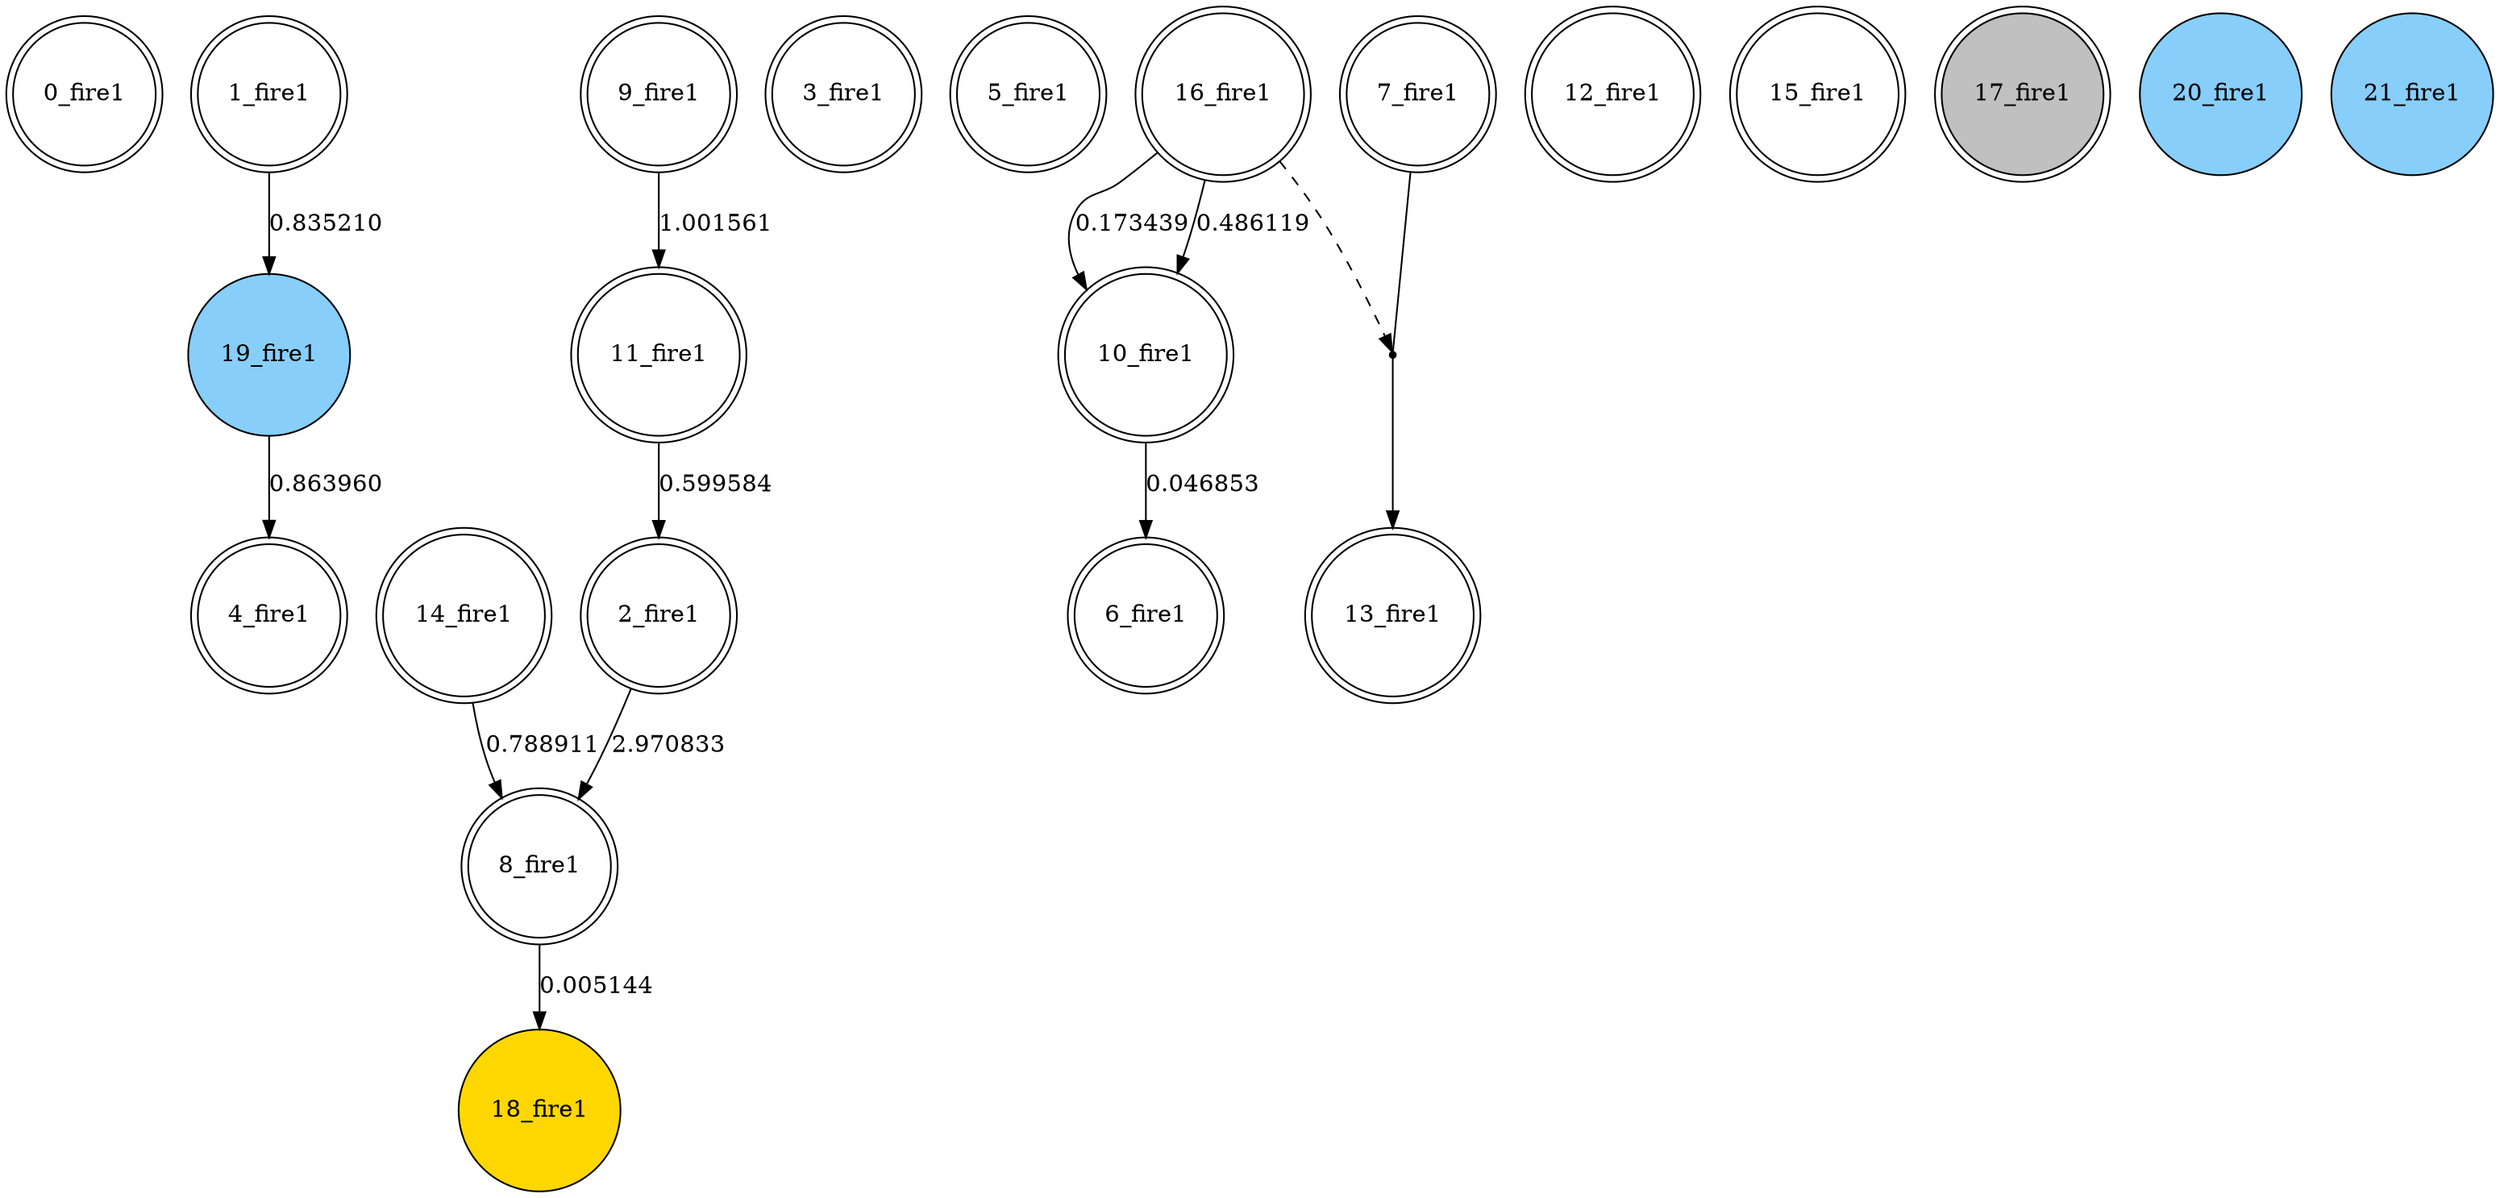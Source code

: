 digraph G {
 node[shape = circle]
0 [label="0_fire1",shape=doublecircle]
1 [label="1_fire1",shape=doublecircle]
2 [label="2_fire1",shape=doublecircle]
3 [label="3_fire1",shape=doublecircle]
4 [label="4_fire1",shape=doublecircle]
5 [label="5_fire1",shape=doublecircle]
6 [label="6_fire1",shape=doublecircle]
7 [label="7_fire1",shape=doublecircle]
8 [label="8_fire1",shape=doublecircle]
9 [label="9_fire1",shape=doublecircle]
10 [label="10_fire1",shape=doublecircle]
11 [label="11_fire1",shape=doublecircle]
12 [label="12_fire1",shape=doublecircle]
13 [label="13_fire1",shape=doublecircle]
14 [label="14_fire1",shape=doublecircle]
15 [label="15_fire1",shape=doublecircle]
16 [label="16_fire1",shape=doublecircle]
17 [label="17_fire1",shape=doublecircle, style=filled, fillcolor=gray]
18 [label="18_fire1",style=filled, fillcolor=gold]
19 [label="19_fire1",style=filled, fillcolor=lightskyblue]
20 [label="20_fire1",style=filled, fillcolor=lightskyblue]
21 [label="21_fire1",style=filled, fillcolor=lightskyblue]
1 -> 19 [label="0.835210"]
9 -> 11 [label="1.001561"]
8 -> 18 [label="0.005144"]
19 -> 4 [label="0.863960"]
2 -> 8 [label="2.970833"]
16 -> 10 [label="0.173439"]
22 [shape=point, label=""]
16 -> 22 [style=dashed] 
7 -> 22 [dir=none]
22 -> 13 
16 -> 10 [label="0.486119"]
10 -> 6 [label="0.046853"]
14 -> 8 [label="0.788911"]
11 -> 2 [label="0.599584"]
}
